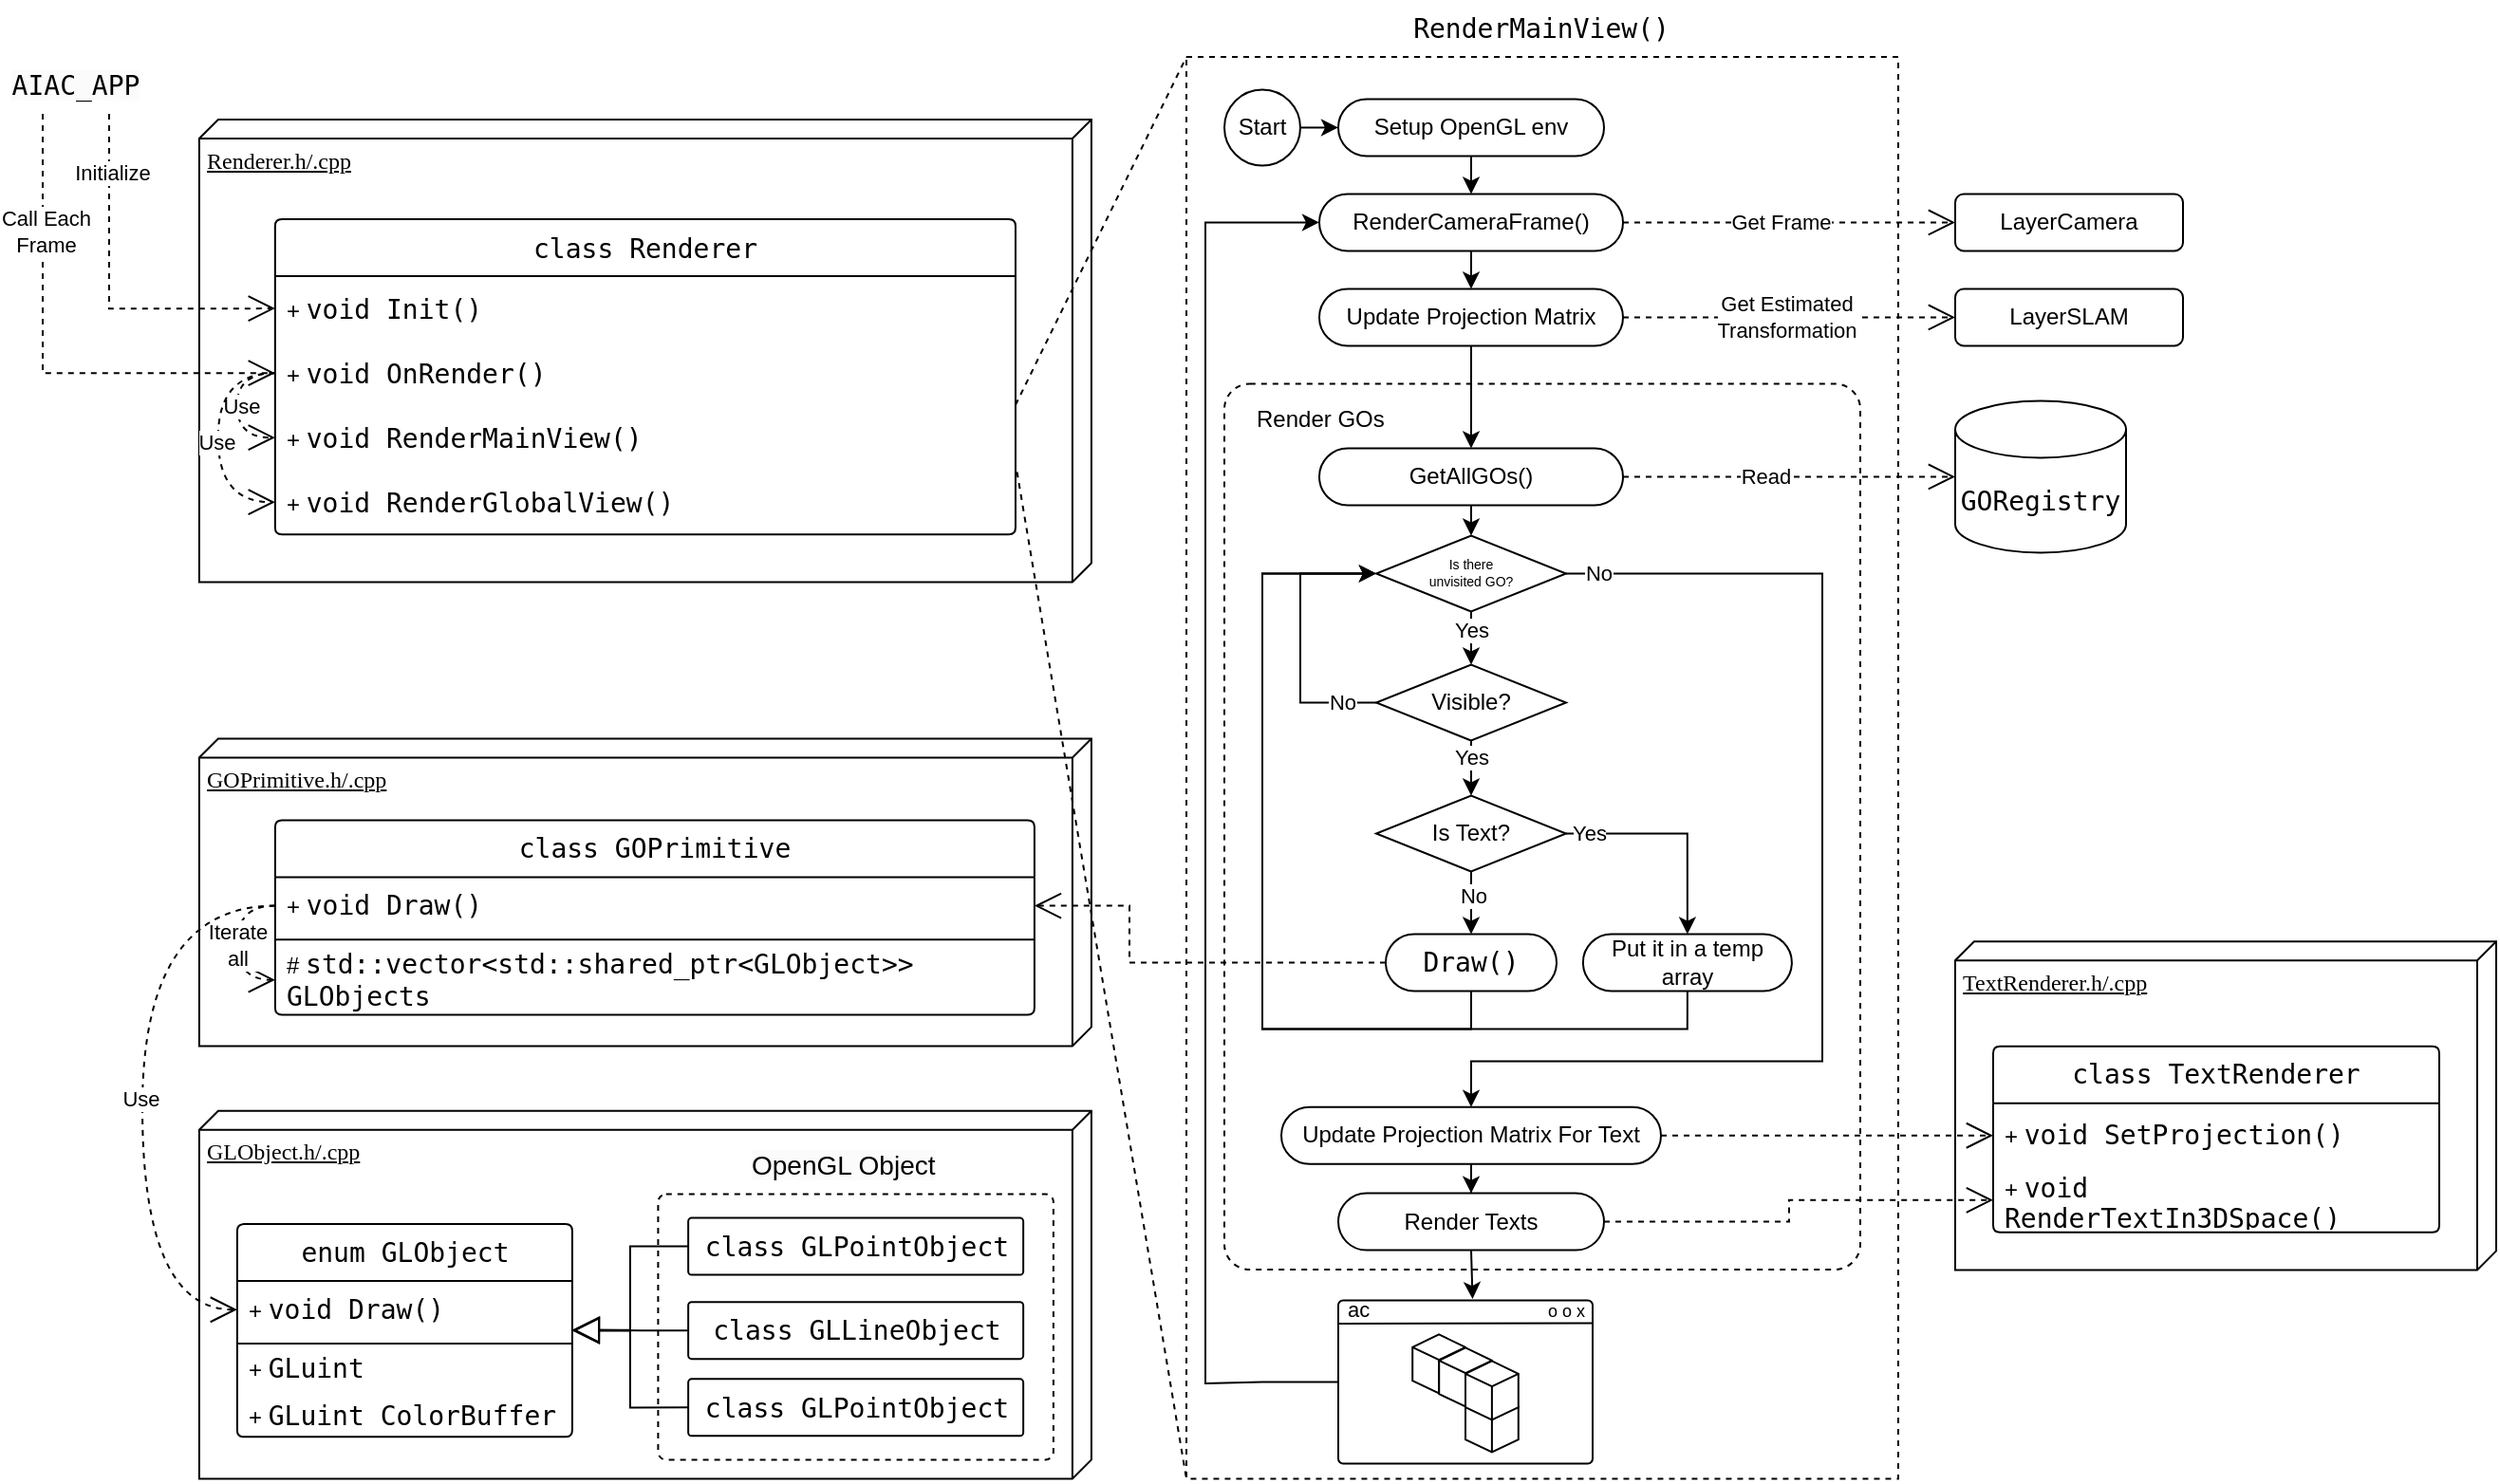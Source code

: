 <mxfile>
    <diagram name="第 1 页" id="snpj3ztaKo2k1ySWsPX_">
        <mxGraphModel dx="1997" dy="-358" grid="1" gridSize="10" guides="1" tooltips="1" connect="1" arrows="1" fold="1" page="1" pageScale="1" pageWidth="520" pageHeight="320" math="0" shadow="0">
            <root>
                <mxCell id="0"/>
                <mxCell id="1" parent="0"/>
                <mxCell id="o_5G32n-oqTmlAOBVCSS-108" value="TextRenderer.h/.cpp" style="verticalAlign=top;align=left;spacingTop=8;spacingLeft=2;spacingRight=12;shape=cube;size=10;direction=south;fontStyle=4;html=1;rounded=0;shadow=0;comic=0;labelBackgroundColor=none;strokeWidth=1;fontFamily=Verdana;fontSize=12;fillColor=none;fontColor=default;" parent="1" vertex="1">
                    <mxGeometry x="525" y="1797.11" width="285" height="173.12" as="geometry"/>
                </mxCell>
                <mxCell id="o_5G32n-oqTmlAOBVCSS-107" value="Renderer.h/.cpp" style="verticalAlign=top;align=left;spacingTop=8;spacingLeft=2;spacingRight=12;shape=cube;size=10;direction=south;fontStyle=4;html=1;rounded=0;shadow=0;comic=0;labelBackgroundColor=none;strokeWidth=1;fontFamily=Verdana;fontSize=12;fillColor=none;fontColor=default;" parent="1" vertex="1">
                    <mxGeometry x="-400.05" y="1364" width="470" height="243.77" as="geometry"/>
                </mxCell>
                <mxCell id="o_5G32n-oqTmlAOBVCSS-69" value="" style="rounded=0;whiteSpace=wrap;html=1;fillColor=none;dashed=1;" parent="1" vertex="1">
                    <mxGeometry x="120" y="1331" width="375" height="749.23" as="geometry"/>
                </mxCell>
                <mxCell id="o_5G32n-oqTmlAOBVCSS-18" value="" style="rounded=1;whiteSpace=wrap;html=1;arcSize=4;dashed=1;fillColor=none;" parent="1" vertex="1">
                    <mxGeometry x="140" y="1503.23" width="335" height="466.77" as="geometry"/>
                </mxCell>
                <mxCell id="o_5G32n-oqTmlAOBVCSS-4" value="LayerCamera" style="rounded=1;whiteSpace=wrap;html=1;" parent="1" vertex="1">
                    <mxGeometry x="525" y="1403.23" width="120" height="30" as="geometry"/>
                </mxCell>
                <mxCell id="o_5G32n-oqTmlAOBVCSS-5" value="LayerSLAM" style="rounded=1;whiteSpace=wrap;html=1;" parent="1" vertex="1">
                    <mxGeometry x="525" y="1453.23" width="120" height="30" as="geometry"/>
                </mxCell>
                <mxCell id="o_5G32n-oqTmlAOBVCSS-8" style="edgeStyle=orthogonalEdgeStyle;rounded=0;orthogonalLoop=1;jettySize=auto;html=1;exitX=1;exitY=0.5;exitDx=0;exitDy=0;endArrow=open;endFill=0;endSize=12;dashed=1;" parent="1" source="o_5G32n-oqTmlAOBVCSS-7" target="o_5G32n-oqTmlAOBVCSS-4" edge="1">
                    <mxGeometry relative="1" as="geometry"/>
                </mxCell>
                <mxCell id="o_5G32n-oqTmlAOBVCSS-48" value="Get Frame" style="edgeLabel;html=1;align=center;verticalAlign=middle;resizable=0;points=[];" parent="o_5G32n-oqTmlAOBVCSS-8" connectable="0" vertex="1">
                    <mxGeometry x="0.014" y="-1" relative="1" as="geometry">
                        <mxPoint x="-6" y="-1" as="offset"/>
                    </mxGeometry>
                </mxCell>
                <mxCell id="o_5G32n-oqTmlAOBVCSS-16" style="edgeStyle=orthogonalEdgeStyle;rounded=0;orthogonalLoop=1;jettySize=auto;html=1;exitX=0.5;exitY=1;exitDx=0;exitDy=0;entryX=0.5;entryY=0;entryDx=0;entryDy=0;" parent="1" source="o_5G32n-oqTmlAOBVCSS-7" target="o_5G32n-oqTmlAOBVCSS-14" edge="1">
                    <mxGeometry relative="1" as="geometry"/>
                </mxCell>
                <mxCell id="o_5G32n-oqTmlAOBVCSS-7" value="RenderCameraFrame()" style="rounded=1;whiteSpace=wrap;html=1;arcSize=50;" parent="1" vertex="1">
                    <mxGeometry x="190" y="1403.23" width="160" height="30" as="geometry"/>
                </mxCell>
                <mxCell id="o_5G32n-oqTmlAOBVCSS-13" style="edgeStyle=orthogonalEdgeStyle;rounded=0;orthogonalLoop=1;jettySize=auto;html=1;exitX=0.5;exitY=1;exitDx=0;exitDy=0;entryX=0.5;entryY=0;entryDx=0;entryDy=0;" parent="1" source="o_5G32n-oqTmlAOBVCSS-9" target="o_5G32n-oqTmlAOBVCSS-7" edge="1">
                    <mxGeometry relative="1" as="geometry"/>
                </mxCell>
                <mxCell id="o_5G32n-oqTmlAOBVCSS-9" value="Setup OpenGL env" style="rounded=1;whiteSpace=wrap;html=1;arcSize=50;" parent="1" vertex="1">
                    <mxGeometry x="200" y="1353.23" width="140" height="30" as="geometry"/>
                </mxCell>
                <mxCell id="o_5G32n-oqTmlAOBVCSS-15" style="edgeStyle=orthogonalEdgeStyle;rounded=0;orthogonalLoop=1;jettySize=auto;html=1;exitX=1;exitY=0.5;exitDx=0;exitDy=0;entryX=0;entryY=0.5;entryDx=0;entryDy=0;endArrow=open;endFill=0;endSize=12;dashed=1;" parent="1" source="o_5G32n-oqTmlAOBVCSS-14" target="o_5G32n-oqTmlAOBVCSS-5" edge="1">
                    <mxGeometry relative="1" as="geometry"/>
                </mxCell>
                <mxCell id="o_5G32n-oqTmlAOBVCSS-49" value="Get Estimated&lt;div&gt;Transformation&lt;/div&gt;" style="edgeLabel;html=1;align=center;verticalAlign=middle;resizable=0;points=[];" parent="o_5G32n-oqTmlAOBVCSS-15" connectable="0" vertex="1">
                    <mxGeometry x="0.129" y="-3" relative="1" as="geometry">
                        <mxPoint x="-13" y="-3" as="offset"/>
                    </mxGeometry>
                </mxCell>
                <mxCell id="o_5G32n-oqTmlAOBVCSS-29" style="edgeStyle=orthogonalEdgeStyle;rounded=0;orthogonalLoop=1;jettySize=auto;html=1;exitX=0.5;exitY=1;exitDx=0;exitDy=0;" parent="1" source="o_5G32n-oqTmlAOBVCSS-14" target="o_5G32n-oqTmlAOBVCSS-19" edge="1">
                    <mxGeometry relative="1" as="geometry"/>
                </mxCell>
                <mxCell id="o_5G32n-oqTmlAOBVCSS-14" value="Update Projection Matrix" style="rounded=1;whiteSpace=wrap;html=1;arcSize=50;" parent="1" vertex="1">
                    <mxGeometry x="190" y="1453.23" width="160" height="30" as="geometry"/>
                </mxCell>
                <mxCell id="o_5G32n-oqTmlAOBVCSS-94" style="edgeStyle=orthogonalEdgeStyle;rounded=0;orthogonalLoop=1;jettySize=auto;html=1;exitX=0.5;exitY=1;exitDx=0;exitDy=0;entryX=0.5;entryY=0;entryDx=0;entryDy=0;" parent="1" source="o_5G32n-oqTmlAOBVCSS-19" target="o_5G32n-oqTmlAOBVCSS-85" edge="1">
                    <mxGeometry relative="1" as="geometry"/>
                </mxCell>
                <mxCell id="o_5G32n-oqTmlAOBVCSS-19" value="GetAllGOs()" style="rounded=1;whiteSpace=wrap;html=1;arcSize=50;" parent="1" vertex="1">
                    <mxGeometry x="190" y="1537.23" width="160" height="30" as="geometry"/>
                </mxCell>
                <mxCell id="o_5G32n-oqTmlAOBVCSS-20" value="&lt;span style=&quot;font-family: &amp;quot;Droid Sans Mono&amp;quot;, monospace, monospace, &amp;quot;UbuntuMono Nerd Font&amp;quot;, Consolas, &amp;quot;Courier New&amp;quot;, monospace; font-size: 14px;&quot;&gt;GORegistry&lt;/span&gt;" style="shape=cylinder3;whiteSpace=wrap;html=1;boundedLbl=1;backgroundOutline=1;size=15;" parent="1" vertex="1">
                    <mxGeometry x="525" y="1512.23" width="90" height="80" as="geometry"/>
                </mxCell>
                <mxCell id="o_5G32n-oqTmlAOBVCSS-21" style="edgeStyle=orthogonalEdgeStyle;rounded=0;orthogonalLoop=1;jettySize=auto;html=1;exitX=1;exitY=0.5;exitDx=0;exitDy=0;entryX=0;entryY=0.5;entryDx=0;entryDy=0;entryPerimeter=0;dashed=1;endArrow=open;endFill=0;endSize=12;" parent="1" source="o_5G32n-oqTmlAOBVCSS-19" target="o_5G32n-oqTmlAOBVCSS-20" edge="1">
                    <mxGeometry relative="1" as="geometry">
                        <mxPoint x="99.996" y="1552.23" as="targetPoint"/>
                    </mxGeometry>
                </mxCell>
                <mxCell id="o_5G32n-oqTmlAOBVCSS-47" value="Read" style="edgeLabel;html=1;align=center;verticalAlign=middle;resizable=0;points=[];" parent="o_5G32n-oqTmlAOBVCSS-21" connectable="0" vertex="1">
                    <mxGeometry x="0.298" y="-2" relative="1" as="geometry">
                        <mxPoint x="-39" y="-2" as="offset"/>
                    </mxGeometry>
                </mxCell>
                <mxCell id="o_5G32n-oqTmlAOBVCSS-22" value="Render GOs" style="text;html=1;align=left;verticalAlign=middle;whiteSpace=wrap;rounded=0;" parent="1" vertex="1">
                    <mxGeometry x="155" y="1507.23" width="173.94" height="30" as="geometry"/>
                </mxCell>
                <mxCell id="o_5G32n-oqTmlAOBVCSS-26" style="edgeStyle=orthogonalEdgeStyle;rounded=0;orthogonalLoop=1;jettySize=auto;html=1;exitX=0;exitY=0.5;exitDx=0;exitDy=0;entryX=0;entryY=0.5;entryDx=0;entryDy=0;" parent="1" source="o_5G32n-oqTmlAOBVCSS-23" target="o_5G32n-oqTmlAOBVCSS-85" edge="1">
                    <mxGeometry relative="1" as="geometry">
                        <mxPoint x="350" y="1598.23" as="targetPoint"/>
                        <Array as="points">
                            <mxPoint x="180" y="1671.23"/>
                            <mxPoint x="180" y="1603.23"/>
                        </Array>
                    </mxGeometry>
                </mxCell>
                <mxCell id="o_5G32n-oqTmlAOBVCSS-27" value="No" style="edgeLabel;html=1;align=center;verticalAlign=middle;resizable=0;points=[];" parent="o_5G32n-oqTmlAOBVCSS-26" connectable="0" vertex="1">
                    <mxGeometry x="-0.716" y="2" relative="1" as="geometry">
                        <mxPoint x="3" y="-2" as="offset"/>
                    </mxGeometry>
                </mxCell>
                <mxCell id="o_5G32n-oqTmlAOBVCSS-31" style="edgeStyle=orthogonalEdgeStyle;rounded=0;orthogonalLoop=1;jettySize=auto;html=1;exitX=0.5;exitY=1;exitDx=0;exitDy=0;entryX=0.5;entryY=0;entryDx=0;entryDy=0;" parent="1" source="o_5G32n-oqTmlAOBVCSS-23" target="o_5G32n-oqTmlAOBVCSS-30" edge="1">
                    <mxGeometry relative="1" as="geometry"/>
                </mxCell>
                <mxCell id="o_5G32n-oqTmlAOBVCSS-32" value="Yes" style="edgeLabel;html=1;align=center;verticalAlign=middle;resizable=0;points=[];" parent="o_5G32n-oqTmlAOBVCSS-31" connectable="0" vertex="1">
                    <mxGeometry x="-0.383" relative="1" as="geometry">
                        <mxPoint as="offset"/>
                    </mxGeometry>
                </mxCell>
                <mxCell id="o_5G32n-oqTmlAOBVCSS-23" value="Visible?" style="rhombus;whiteSpace=wrap;html=1;flipV=1;flipH=1;" parent="1" vertex="1">
                    <mxGeometry x="220" y="1651.23" width="100" height="40" as="geometry"/>
                </mxCell>
                <mxCell id="o_5G32n-oqTmlAOBVCSS-25" style="edgeStyle=orthogonalEdgeStyle;rounded=0;orthogonalLoop=1;jettySize=auto;html=1;exitX=0.5;exitY=1;exitDx=0;exitDy=0;" parent="1" source="o_5G32n-oqTmlAOBVCSS-85" target="o_5G32n-oqTmlAOBVCSS-23" edge="1">
                    <mxGeometry relative="1" as="geometry"/>
                </mxCell>
                <mxCell id="o_5G32n-oqTmlAOBVCSS-91" value="Yes" style="edgeLabel;html=1;align=center;verticalAlign=middle;resizable=0;points=[];" parent="o_5G32n-oqTmlAOBVCSS-25" connectable="0" vertex="1">
                    <mxGeometry x="0.383" y="-1" relative="1" as="geometry">
                        <mxPoint x="1" y="-2" as="offset"/>
                    </mxGeometry>
                </mxCell>
                <mxCell id="o_5G32n-oqTmlAOBVCSS-40" style="edgeStyle=orthogonalEdgeStyle;rounded=0;orthogonalLoop=1;jettySize=auto;html=1;exitX=0.5;exitY=1;exitDx=0;exitDy=0;entryX=0.5;entryY=0;entryDx=0;entryDy=0;" parent="1" source="o_5G32n-oqTmlAOBVCSS-30" target="o_5G32n-oqTmlAOBVCSS-39" edge="1">
                    <mxGeometry relative="1" as="geometry"/>
                </mxCell>
                <mxCell id="o_5G32n-oqTmlAOBVCSS-46" value="No" style="edgeLabel;html=1;align=center;verticalAlign=middle;resizable=0;points=[];" parent="o_5G32n-oqTmlAOBVCSS-40" connectable="0" vertex="1">
                    <mxGeometry x="-0.256" y="1" relative="1" as="geometry">
                        <mxPoint as="offset"/>
                    </mxGeometry>
                </mxCell>
                <mxCell id="o_5G32n-oqTmlAOBVCSS-43" style="edgeStyle=orthogonalEdgeStyle;rounded=0;orthogonalLoop=1;jettySize=auto;html=1;exitX=1;exitY=0.5;exitDx=0;exitDy=0;entryX=0.5;entryY=0;entryDx=0;entryDy=0;" parent="1" source="o_5G32n-oqTmlAOBVCSS-30" target="o_5G32n-oqTmlAOBVCSS-38" edge="1">
                    <mxGeometry relative="1" as="geometry"/>
                </mxCell>
                <mxCell id="o_5G32n-oqTmlAOBVCSS-45" value="Yes" style="edgeLabel;html=1;align=center;verticalAlign=middle;resizable=0;points=[];" parent="o_5G32n-oqTmlAOBVCSS-43" connectable="0" vertex="1">
                    <mxGeometry x="-0.367" y="2" relative="1" as="geometry">
                        <mxPoint x="-25" y="2" as="offset"/>
                    </mxGeometry>
                </mxCell>
                <mxCell id="o_5G32n-oqTmlAOBVCSS-30" value="Is Text?" style="rhombus;whiteSpace=wrap;html=1;flipV=1;flipH=1;" parent="1" vertex="1">
                    <mxGeometry x="220" y="1720.23" width="100" height="40" as="geometry"/>
                </mxCell>
                <mxCell id="o_5G32n-oqTmlAOBVCSS-42" style="edgeStyle=orthogonalEdgeStyle;rounded=0;orthogonalLoop=1;jettySize=auto;html=1;exitX=0.5;exitY=1;exitDx=0;exitDy=0;entryX=0;entryY=0.5;entryDx=0;entryDy=0;" parent="1" source="o_5G32n-oqTmlAOBVCSS-38" target="o_5G32n-oqTmlAOBVCSS-85" edge="1">
                    <mxGeometry relative="1" as="geometry">
                        <mxPoint x="350" y="1590.73" as="targetPoint"/>
                        <Array as="points">
                            <mxPoint x="384" y="1843.23"/>
                            <mxPoint x="160" y="1843.23"/>
                            <mxPoint x="160" y="1603.23"/>
                        </Array>
                    </mxGeometry>
                </mxCell>
                <mxCell id="o_5G32n-oqTmlAOBVCSS-38" value="Put it in a temp array" style="rounded=1;whiteSpace=wrap;html=1;arcSize=50;" parent="1" vertex="1">
                    <mxGeometry x="328.94" y="1793.23" width="110" height="30" as="geometry"/>
                </mxCell>
                <mxCell id="o_5G32n-oqTmlAOBVCSS-41" style="edgeStyle=orthogonalEdgeStyle;rounded=0;orthogonalLoop=1;jettySize=auto;html=1;exitX=0.5;exitY=1;exitDx=0;exitDy=0;entryX=0;entryY=0.5;entryDx=0;entryDy=0;" parent="1" source="o_5G32n-oqTmlAOBVCSS-39" target="o_5G32n-oqTmlAOBVCSS-85" edge="1">
                    <mxGeometry relative="1" as="geometry">
                        <mxPoint x="350" y="1590.73" as="targetPoint"/>
                        <Array as="points">
                            <mxPoint x="270" y="1843.23"/>
                            <mxPoint x="160" y="1843.23"/>
                            <mxPoint x="160" y="1603.23"/>
                        </Array>
                    </mxGeometry>
                </mxCell>
                <mxCell id="bLNUvRQRzBAcGo8U7qjH-90" style="edgeStyle=orthogonalEdgeStyle;rounded=0;orthogonalLoop=1;jettySize=auto;html=1;exitX=0;exitY=0.5;exitDx=0;exitDy=0;entryX=1;entryY=0.5;entryDx=0;entryDy=0;dashed=1;endArrow=open;endFill=0;endSize=12;" parent="1" source="o_5G32n-oqTmlAOBVCSS-39" target="bLNUvRQRzBAcGo8U7qjH-51" edge="1">
                    <mxGeometry relative="1" as="geometry">
                        <Array as="points">
                            <mxPoint x="90" y="1808"/>
                            <mxPoint x="90" y="1778"/>
                        </Array>
                    </mxGeometry>
                </mxCell>
                <mxCell id="o_5G32n-oqTmlAOBVCSS-39" value="&lt;span style=&quot;font-family: &amp;quot;Droid Sans Mono&amp;quot;, monospace, monospace, &amp;quot;UbuntuMono Nerd Font&amp;quot;, Consolas, &amp;quot;Courier New&amp;quot;, monospace; font-size: 14px;&quot;&gt;Draw()&lt;/span&gt;" style="rounded=1;whiteSpace=wrap;html=1;arcSize=50;flipV=1;flipH=1;" parent="1" vertex="1">
                    <mxGeometry x="225" y="1793.23" width="90" height="30" as="geometry"/>
                </mxCell>
                <mxCell id="o_5G32n-oqTmlAOBVCSS-50" value="&lt;span style=&quot;font-family: &amp;quot;Droid Sans Mono&amp;quot;, &amp;quot;monospace&amp;quot;, monospace, &amp;quot;UbuntuMono Nerd Font&amp;quot;, Consolas, &amp;quot;Courier New&amp;quot;, monospace; font-size: 14px;&quot;&gt;class&amp;nbsp;&lt;/span&gt;&lt;font face=&quot;Droid Sans Mono, monospace, monospace, UbuntuMono Nerd Font, Consolas, Courier New, monospace&quot;&gt;&lt;span style=&quot;font-size: 14px;&quot;&gt;Renderer&lt;/span&gt;&lt;/font&gt;" style="swimlane;fontStyle=0;childLayout=stackLayout;horizontal=1;startSize=30;horizontalStack=0;resizeParent=1;resizeParentMax=0;resizeLast=0;collapsible=1;marginBottom=0;whiteSpace=wrap;html=1;fontColor=default;rounded=1;arcSize=4;swimlaneLine=1;" parent="1" vertex="1">
                    <mxGeometry x="-360.08" y="1416.55" width="390.06" height="166.082" as="geometry">
                        <mxRectangle x="878" y="661" width="54" height="30" as="alternateBounds"/>
                    </mxGeometry>
                </mxCell>
                <mxCell id="o_5G32n-oqTmlAOBVCSS-51" value="&lt;div style=&quot;&quot;&gt;&lt;span style=&quot;background-color: initial;&quot;&gt;+&amp;nbsp;&lt;/span&gt;&lt;span style=&quot;background-color: initial;&quot;&gt;&lt;font face=&quot;Droid Sans Mono, monospace, monospace, UbuntuMono Nerd Font, Consolas, Courier New, monospace&quot;&gt;&lt;span style=&quot;font-size: 14px;&quot;&gt;void Init()&lt;/span&gt;&lt;/font&gt;&lt;/span&gt;&lt;/div&gt;" style="text;strokeColor=none;fillColor=none;align=left;verticalAlign=middle;spacingLeft=4;spacingRight=4;overflow=hidden;points=[[0,0.5],[1,0.5]];portConstraint=eastwest;rotatable=0;whiteSpace=wrap;html=1;fontColor=default;" parent="o_5G32n-oqTmlAOBVCSS-50" vertex="1">
                    <mxGeometry y="30" width="390.06" height="34.021" as="geometry"/>
                </mxCell>
                <mxCell id="bLNUvRQRzBAcGo8U7qjH-2" style="edgeStyle=orthogonalEdgeStyle;rounded=0;orthogonalLoop=1;jettySize=auto;html=1;exitX=0;exitY=0.5;exitDx=0;exitDy=0;entryX=0;entryY=0.5;entryDx=0;entryDy=0;curved=1;dashed=1;endArrow=open;endFill=0;endSize=12;" parent="o_5G32n-oqTmlAOBVCSS-50" source="bLNUvRQRzBAcGo8U7qjH-1" target="o_5G32n-oqTmlAOBVCSS-52" edge="1">
                    <mxGeometry relative="1" as="geometry">
                        <Array as="points">
                            <mxPoint x="-20" y="81"/>
                            <mxPoint x="-20" y="115"/>
                        </Array>
                    </mxGeometry>
                </mxCell>
                <mxCell id="bLNUvRQRzBAcGo8U7qjH-6" value="Use" style="edgeLabel;html=1;align=center;verticalAlign=middle;resizable=0;points=[];" parent="bLNUvRQRzBAcGo8U7qjH-2" connectable="0" vertex="1">
                    <mxGeometry x="-0.005" y="2" relative="1" as="geometry">
                        <mxPoint as="offset"/>
                    </mxGeometry>
                </mxCell>
                <mxCell id="bLNUvRQRzBAcGo8U7qjH-4" style="edgeStyle=orthogonalEdgeStyle;rounded=0;orthogonalLoop=1;jettySize=auto;html=1;exitX=0;exitY=0.5;exitDx=0;exitDy=0;entryX=0;entryY=0.5;entryDx=0;entryDy=0;curved=1;dashed=1;endArrow=open;endFill=0;endSize=12;" parent="o_5G32n-oqTmlAOBVCSS-50" source="bLNUvRQRzBAcGo8U7qjH-1" target="9At_oX4Ld0F6sZnhP62n-2" edge="1">
                    <mxGeometry relative="1" as="geometry">
                        <Array as="points">
                            <mxPoint x="-30" y="81"/>
                            <mxPoint x="-30" y="149"/>
                        </Array>
                    </mxGeometry>
                </mxCell>
                <mxCell id="bLNUvRQRzBAcGo8U7qjH-5" value="Use" style="edgeLabel;html=1;align=center;verticalAlign=middle;resizable=0;points=[];" parent="bLNUvRQRzBAcGo8U7qjH-4" connectable="0" vertex="1">
                    <mxGeometry x="0.028" y="-1" relative="1" as="geometry">
                        <mxPoint as="offset"/>
                    </mxGeometry>
                </mxCell>
                <mxCell id="bLNUvRQRzBAcGo8U7qjH-1" value="&lt;span style=&quot;text-align: center; background-color: initial;&quot;&gt;+&amp;nbsp;&lt;/span&gt;&lt;span style=&quot;text-align: center; background-color: initial;&quot;&gt;&lt;font face=&quot;Droid Sans Mono, monospace, monospace, UbuntuMono Nerd Font, Consolas, Courier New, monospace&quot;&gt;&lt;span style=&quot;font-size: 14px;&quot;&gt;void OnRender()&lt;/span&gt;&lt;/font&gt;&lt;/span&gt;" style="text;strokeColor=none;fillColor=none;align=left;verticalAlign=middle;spacingLeft=4;spacingRight=4;overflow=hidden;points=[[0,0.5],[1,0.5]];portConstraint=eastwest;rotatable=0;whiteSpace=wrap;html=1;fontColor=default;" parent="o_5G32n-oqTmlAOBVCSS-50" vertex="1">
                    <mxGeometry y="64.021" width="390.06" height="34.021" as="geometry"/>
                </mxCell>
                <mxCell id="o_5G32n-oqTmlAOBVCSS-52" value="&lt;span style=&quot;text-align: center; background-color: initial;&quot;&gt;+&amp;nbsp;&lt;/span&gt;&lt;span style=&quot;text-align: center; background-color: initial;&quot;&gt;&lt;font face=&quot;Droid Sans Mono, monospace, monospace, UbuntuMono Nerd Font, Consolas, Courier New, monospace&quot;&gt;&lt;span style=&quot;font-size: 14px;&quot;&gt;void RenderMainView()&lt;/span&gt;&lt;/font&gt;&lt;/span&gt;" style="text;strokeColor=none;fillColor=none;align=left;verticalAlign=middle;spacingLeft=4;spacingRight=4;overflow=hidden;points=[[0,0.5],[1,0.5]];portConstraint=eastwest;rotatable=0;whiteSpace=wrap;html=1;fontColor=default;" parent="o_5G32n-oqTmlAOBVCSS-50" vertex="1">
                    <mxGeometry y="98.041" width="390.06" height="34.021" as="geometry"/>
                </mxCell>
                <mxCell id="9At_oX4Ld0F6sZnhP62n-2" value="&lt;span style=&quot;text-align: center; background-color: initial;&quot;&gt;+&amp;nbsp;&lt;/span&gt;&lt;span style=&quot;text-align: center; background-color: initial;&quot;&gt;&lt;font face=&quot;Droid Sans Mono, monospace, monospace, UbuntuMono Nerd Font, Consolas, Courier New, monospace&quot;&gt;&lt;span style=&quot;font-size: 14px;&quot;&gt;void RenderGlobalView()&lt;/span&gt;&lt;/font&gt;&lt;/span&gt;" style="text;strokeColor=none;fillColor=none;align=left;verticalAlign=middle;spacingLeft=4;spacingRight=4;overflow=hidden;points=[[0,0.5],[1,0.5]];portConstraint=eastwest;rotatable=0;whiteSpace=wrap;html=1;fontColor=default;" parent="o_5G32n-oqTmlAOBVCSS-50" vertex="1">
                    <mxGeometry y="132.062" width="390.06" height="34.021" as="geometry"/>
                </mxCell>
                <mxCell id="o_5G32n-oqTmlAOBVCSS-57" value="&lt;span style=&quot;font-family: &amp;quot;Droid Sans Mono&amp;quot;, &amp;quot;monospace&amp;quot;, monospace, &amp;quot;UbuntuMono Nerd Font&amp;quot;, Consolas, &amp;quot;Courier New&amp;quot;, monospace; font-size: 14px;&quot;&gt;class Text&lt;/span&gt;&lt;font face=&quot;Droid Sans Mono, monospace, monospace, UbuntuMono Nerd Font, Consolas, Courier New, monospace&quot;&gt;&lt;span style=&quot;font-size: 14px;&quot;&gt;Renderer&lt;/span&gt;&lt;/font&gt;" style="swimlane;fontStyle=0;childLayout=stackLayout;horizontal=1;startSize=30;horizontalStack=0;resizeParent=1;resizeParentMax=0;resizeLast=0;collapsible=1;marginBottom=0;whiteSpace=wrap;html=1;fontColor=default;rounded=1;arcSize=4;swimlaneLine=1;" parent="1" vertex="1">
                    <mxGeometry x="545" y="1852.37" width="235" height="98.041" as="geometry">
                        <mxRectangle x="878" y="661" width="54" height="30" as="alternateBounds"/>
                    </mxGeometry>
                </mxCell>
                <mxCell id="bLNUvRQRzBAcGo8U7qjH-94" value="&lt;span style=&quot;text-align: center; background-color: initial;&quot;&gt;+&amp;nbsp;&lt;/span&gt;&lt;span style=&quot;text-align: center; background-color: initial;&quot;&gt;&lt;font face=&quot;Droid Sans Mono, monospace, monospace, UbuntuMono Nerd Font, Consolas, Courier New, monospace&quot;&gt;&lt;span style=&quot;font-size: 14px;&quot;&gt;void&amp;nbsp;&lt;/span&gt;&lt;/font&gt;&lt;/span&gt;&lt;font face=&quot;Droid Sans Mono, monospace, monospace, UbuntuMono Nerd Font, Consolas, Courier New, monospace&quot;&gt;&lt;span style=&quot;font-size: 14px;&quot;&gt;SetProjection()&lt;/span&gt;&lt;/font&gt;" style="text;strokeColor=none;fillColor=none;align=left;verticalAlign=middle;spacingLeft=4;spacingRight=4;overflow=hidden;points=[[0,0.5],[1,0.5]];portConstraint=eastwest;rotatable=0;whiteSpace=wrap;html=1;fontColor=default;" parent="o_5G32n-oqTmlAOBVCSS-57" vertex="1">
                    <mxGeometry y="30" width="235" height="34.021" as="geometry"/>
                </mxCell>
                <mxCell id="o_5G32n-oqTmlAOBVCSS-59" value="&lt;span style=&quot;text-align: center; background-color: initial;&quot;&gt;+&amp;nbsp;&lt;/span&gt;&lt;span style=&quot;text-align: center; background-color: initial;&quot;&gt;&lt;font face=&quot;Droid Sans Mono, monospace, monospace, UbuntuMono Nerd Font, Consolas, Courier New, monospace&quot;&gt;&lt;span style=&quot;font-size: 14px;&quot;&gt;void &lt;/span&gt;&lt;/font&gt;&lt;/span&gt;&lt;font face=&quot;Droid Sans Mono, monospace, monospace, UbuntuMono Nerd Font, Consolas, Courier New, monospace&quot;&gt;&lt;span style=&quot;font-size: 14px;&quot;&gt;RenderTextIn3DSpace()&lt;/span&gt;&lt;/font&gt;" style="text;strokeColor=none;fillColor=none;align=left;verticalAlign=middle;spacingLeft=4;spacingRight=4;overflow=hidden;points=[[0,0.5],[1,0.5]];portConstraint=eastwest;rotatable=0;whiteSpace=wrap;html=1;fontColor=default;" parent="o_5G32n-oqTmlAOBVCSS-57" vertex="1">
                    <mxGeometry y="64.021" width="235" height="34.021" as="geometry"/>
                </mxCell>
                <mxCell id="o_5G32n-oqTmlAOBVCSS-74" value="&lt;span style=&quot;font-family: &amp;quot;Droid Sans Mono&amp;quot;, monospace, monospace, &amp;quot;UbuntuMono Nerd Font&amp;quot;, Consolas, &amp;quot;Courier New&amp;quot;, monospace; font-size: 14px;&quot;&gt;RenderMainView()&lt;/span&gt;" style="text;html=1;align=center;verticalAlign=middle;whiteSpace=wrap;rounded=0;" parent="1" vertex="1">
                    <mxGeometry x="234.47" y="1301" width="146.06" height="30" as="geometry"/>
                </mxCell>
                <mxCell id="o_5G32n-oqTmlAOBVCSS-76" value="" style="endArrow=none;dashed=1;html=1;rounded=0;entryX=0;entryY=0;entryDx=0;entryDy=0;exitX=1;exitY=-0.006;exitDx=0;exitDy=0;exitPerimeter=0;" parent="1" source="o_5G32n-oqTmlAOBVCSS-52" target="o_5G32n-oqTmlAOBVCSS-69" edge="1">
                    <mxGeometry width="50" height="50" relative="1" as="geometry">
                        <mxPoint x="170" y="1374" as="sourcePoint"/>
                        <mxPoint x="120" y="1094" as="targetPoint"/>
                    </mxGeometry>
                </mxCell>
                <mxCell id="o_5G32n-oqTmlAOBVCSS-78" value="" style="endArrow=none;dashed=1;html=1;rounded=0;entryX=0;entryY=1;entryDx=0;entryDy=0;exitX=1.002;exitY=1.031;exitDx=0;exitDy=0;exitPerimeter=0;" parent="1" source="o_5G32n-oqTmlAOBVCSS-52" target="o_5G32n-oqTmlAOBVCSS-69" edge="1">
                    <mxGeometry width="50" height="50" relative="1" as="geometry">
                        <mxPoint x="50" y="1228" as="sourcePoint"/>
                        <mxPoint x="130" y="1104" as="targetPoint"/>
                    </mxGeometry>
                </mxCell>
                <mxCell id="o_5G32n-oqTmlAOBVCSS-82" style="edgeStyle=orthogonalEdgeStyle;rounded=0;orthogonalLoop=1;jettySize=auto;html=1;exitX=0.75;exitY=1;exitDx=0;exitDy=0;entryX=0;entryY=0.5;entryDx=0;entryDy=0;dashed=1;endArrow=open;endFill=0;endSize=12;" parent="1" source="o_5G32n-oqTmlAOBVCSS-80" target="o_5G32n-oqTmlAOBVCSS-51" edge="1">
                    <mxGeometry relative="1" as="geometry"/>
                </mxCell>
                <mxCell id="o_5G32n-oqTmlAOBVCSS-100" value="Initialize" style="edgeLabel;html=1;align=center;verticalAlign=middle;resizable=0;points=[];" parent="o_5G32n-oqTmlAOBVCSS-82" connectable="0" vertex="1">
                    <mxGeometry x="-0.601" y="1" relative="1" as="geometry">
                        <mxPoint y="-7" as="offset"/>
                    </mxGeometry>
                </mxCell>
                <mxCell id="o_5G32n-oqTmlAOBVCSS-84" style="edgeStyle=orthogonalEdgeStyle;rounded=0;orthogonalLoop=1;jettySize=auto;html=1;exitX=0.25;exitY=1;exitDx=0;exitDy=0;entryX=0;entryY=0.5;entryDx=0;entryDy=0;dashed=1;endArrow=open;endFill=0;endSize=12;" parent="1" source="o_5G32n-oqTmlAOBVCSS-80" target="bLNUvRQRzBAcGo8U7qjH-1" edge="1">
                    <mxGeometry relative="1" as="geometry"/>
                </mxCell>
                <mxCell id="o_5G32n-oqTmlAOBVCSS-101" value="Call Each&lt;div&gt;Frame&lt;/div&gt;" style="edgeLabel;html=1;align=center;verticalAlign=middle;resizable=0;points=[];" parent="o_5G32n-oqTmlAOBVCSS-84" connectable="0" vertex="1">
                    <mxGeometry x="-0.611" y="1" relative="1" as="geometry">
                        <mxPoint y="11" as="offset"/>
                    </mxGeometry>
                </mxCell>
                <mxCell id="o_5G32n-oqTmlAOBVCSS-80" value="&lt;span style=&quot;color: rgb(0, 0, 0); font-family: &amp;quot;Droid Sans Mono&amp;quot;, monospace, monospace, &amp;quot;UbuntuMono Nerd Font&amp;quot;, Consolas, &amp;quot;Courier New&amp;quot;, monospace; font-size: 14px; font-style: normal; font-variant-ligatures: normal; font-variant-caps: normal; font-weight: 400; letter-spacing: normal; orphans: 2; text-indent: 0px; text-transform: none; widows: 2; word-spacing: 0px; -webkit-text-stroke-width: 0px; white-space: normal; background-color: rgb(251, 251, 251); text-decoration-thickness: initial; text-decoration-style: initial; text-decoration-color: initial; float: none; display: inline !important;&quot;&gt;AIAC_APP&lt;/span&gt;" style="text;whiteSpace=wrap;html=1;align=center;" parent="1" vertex="1">
                    <mxGeometry x="-500" y="1331" width="70" height="30" as="geometry"/>
                </mxCell>
                <mxCell id="o_5G32n-oqTmlAOBVCSS-110" style="edgeStyle=orthogonalEdgeStyle;rounded=0;orthogonalLoop=1;jettySize=auto;html=1;exitX=1;exitY=0.5;exitDx=0;exitDy=0;entryX=0.5;entryY=0;entryDx=0;entryDy=0;" parent="1" source="o_5G32n-oqTmlAOBVCSS-85" target="o_5G32n-oqTmlAOBVCSS-109" edge="1">
                    <mxGeometry relative="1" as="geometry">
                        <Array as="points">
                            <mxPoint x="455" y="1603.23"/>
                            <mxPoint x="455" y="1860.23"/>
                            <mxPoint x="270" y="1860.23"/>
                        </Array>
                        <mxPoint x="270" y="1876.23" as="targetPoint"/>
                    </mxGeometry>
                </mxCell>
                <mxCell id="o_5G32n-oqTmlAOBVCSS-115" value="No" style="edgeLabel;html=1;align=center;verticalAlign=middle;resizable=0;points=[];" parent="o_5G32n-oqTmlAOBVCSS-110" connectable="0" vertex="1">
                    <mxGeometry x="-0.838" y="-2" relative="1" as="geometry">
                        <mxPoint x="-32" y="-2" as="offset"/>
                    </mxGeometry>
                </mxCell>
                <mxCell id="o_5G32n-oqTmlAOBVCSS-85" value="Is there&lt;div&gt;unvisited GO?&lt;/div&gt;" style="rhombus;whiteSpace=wrap;html=1;flipV=1;flipH=1;fontSize=7;" parent="1" vertex="1">
                    <mxGeometry x="220" y="1583.23" width="100" height="40" as="geometry"/>
                </mxCell>
                <mxCell id="o_5G32n-oqTmlAOBVCSS-113" style="edgeStyle=orthogonalEdgeStyle;rounded=0;orthogonalLoop=1;jettySize=auto;html=1;exitX=0.5;exitY=1;exitDx=0;exitDy=0;" parent="1" source="o_5G32n-oqTmlAOBVCSS-109" target="o_5G32n-oqTmlAOBVCSS-111" edge="1">
                    <mxGeometry relative="1" as="geometry"/>
                </mxCell>
                <mxCell id="bLNUvRQRzBAcGo8U7qjH-95" style="edgeStyle=orthogonalEdgeStyle;rounded=0;orthogonalLoop=1;jettySize=auto;html=1;exitX=1;exitY=0.5;exitDx=0;exitDy=0;dashed=1;endArrow=open;endFill=0;endSize=12;" parent="1" source="o_5G32n-oqTmlAOBVCSS-109" target="bLNUvRQRzBAcGo8U7qjH-94" edge="1">
                    <mxGeometry relative="1" as="geometry"/>
                </mxCell>
                <mxCell id="o_5G32n-oqTmlAOBVCSS-109" value="Update Projection Matrix For Text" style="rounded=1;whiteSpace=wrap;html=1;arcSize=50;" parent="1" vertex="1">
                    <mxGeometry x="170" y="1884.38" width="200" height="30" as="geometry"/>
                </mxCell>
                <mxCell id="o_5G32n-oqTmlAOBVCSS-114" style="edgeStyle=orthogonalEdgeStyle;rounded=0;orthogonalLoop=1;jettySize=auto;html=1;exitX=0.5;exitY=1;exitDx=0;exitDy=0;entryX=0.528;entryY=-0.008;entryDx=0;entryDy=0;entryPerimeter=0;" parent="1" source="o_5G32n-oqTmlAOBVCSS-111" target="3" edge="1">
                    <mxGeometry relative="1" as="geometry">
                        <mxPoint x="270" y="2002.81" as="targetPoint"/>
                    </mxGeometry>
                </mxCell>
                <mxCell id="bLNUvRQRzBAcGo8U7qjH-96" style="edgeStyle=orthogonalEdgeStyle;rounded=0;orthogonalLoop=1;jettySize=auto;html=1;exitX=1;exitY=0.5;exitDx=0;exitDy=0;dashed=1;endArrow=open;endFill=0;endSize=12;" parent="1" source="o_5G32n-oqTmlAOBVCSS-111" target="o_5G32n-oqTmlAOBVCSS-59" edge="1">
                    <mxGeometry relative="1" as="geometry"/>
                </mxCell>
                <mxCell id="o_5G32n-oqTmlAOBVCSS-111" value="Render Texts" style="rounded=1;whiteSpace=wrap;html=1;arcSize=50;flipV=1;flipH=1;" parent="1" vertex="1">
                    <mxGeometry x="200" y="1929.81" width="140" height="30" as="geometry"/>
                </mxCell>
                <mxCell id="bLNUvRQRzBAcGo8U7qjH-7" value="GOPrimitive.h/.cpp" style="verticalAlign=top;align=left;spacingTop=8;spacingLeft=2;spacingRight=12;shape=cube;size=10;direction=south;fontStyle=4;html=1;rounded=0;shadow=0;comic=0;labelBackgroundColor=none;strokeWidth=1;fontFamily=Verdana;fontSize=12;fillColor=none;fontColor=default;" parent="1" vertex="1">
                    <mxGeometry x="-400.05" y="1690.23" width="470" height="161.96" as="geometry"/>
                </mxCell>
                <mxCell id="bLNUvRQRzBAcGo8U7qjH-37" value="GLObject.h/.cpp" style="verticalAlign=top;align=left;spacingTop=8;spacingLeft=2;spacingRight=12;shape=cube;size=10;direction=south;fontStyle=4;html=1;rounded=0;shadow=0;comic=0;labelBackgroundColor=none;strokeWidth=1;fontFamily=Verdana;fontSize=12;fillColor=none;fontColor=default;" parent="1" vertex="1">
                    <mxGeometry x="-400.05" y="1886.39" width="470" height="193.84" as="geometry"/>
                </mxCell>
                <mxCell id="bLNUvRQRzBAcGo8U7qjH-38" value="" style="rounded=1;whiteSpace=wrap;html=1;dashed=1;strokeWidth=1;perimeterSpacing=5;arcSize=3;fillColor=none;" parent="1" vertex="1">
                    <mxGeometry x="-158.3" y="1930.23" width="208.25" height="140" as="geometry"/>
                </mxCell>
                <mxCell id="bLNUvRQRzBAcGo8U7qjH-43" style="edgeStyle=orthogonalEdgeStyle;rounded=0;orthogonalLoop=1;jettySize=auto;html=1;exitX=0;exitY=0.5;exitDx=0;exitDy=0;entryX=1;entryY=0.5;entryDx=0;entryDy=0;endArrow=block;endFill=0;endSize=12;" parent="1" source="bLNUvRQRzBAcGo8U7qjH-44" edge="1">
                    <mxGeometry relative="1" as="geometry">
                        <Array as="points">
                            <mxPoint x="-173.05" y="1957.23"/>
                            <mxPoint x="-173.05" y="2002.23"/>
                        </Array>
                        <mxPoint x="-203.55" y="2001.828" as="targetPoint"/>
                    </mxGeometry>
                </mxCell>
                <mxCell id="bLNUvRQRzBAcGo8U7qjH-44" value="&lt;span style=&quot;font-family: &amp;quot;Droid Sans Mono&amp;quot;, &amp;quot;monospace&amp;quot;, monospace, &amp;quot;UbuntuMono Nerd Font&amp;quot;, Consolas, &amp;quot;Courier New&amp;quot;, monospace; font-size: 14px;&quot;&gt;class&amp;nbsp;&lt;/span&gt;&lt;span style=&quot;font-family: &amp;quot;Droid Sans Mono&amp;quot;, monospace, monospace, &amp;quot;UbuntuMono Nerd Font&amp;quot;, Consolas, &amp;quot;Courier New&amp;quot;, monospace; font-size: 14px;&quot;&gt;GLPointObject&lt;/span&gt;" style="rounded=1;whiteSpace=wrap;html=1;arcSize=6;" parent="1" vertex="1">
                    <mxGeometry x="-142.43" y="1942.81" width="176.5" height="30" as="geometry"/>
                </mxCell>
                <mxCell id="bLNUvRQRzBAcGo8U7qjH-45" style="edgeStyle=orthogonalEdgeStyle;rounded=0;orthogonalLoop=1;jettySize=auto;html=1;exitX=0;exitY=0.5;exitDx=0;exitDy=0;endArrow=block;endFill=0;endSize=12;" parent="1" source="bLNUvRQRzBAcGo8U7qjH-46" edge="1">
                    <mxGeometry relative="1" as="geometry">
                        <mxPoint x="-203.55" y="2001.781" as="targetPoint"/>
                    </mxGeometry>
                </mxCell>
                <mxCell id="bLNUvRQRzBAcGo8U7qjH-46" value="&lt;span style=&quot;font-family: &amp;quot;Droid Sans Mono&amp;quot;, &amp;quot;monospace&amp;quot;, monospace, &amp;quot;UbuntuMono Nerd Font&amp;quot;, Consolas, &amp;quot;Courier New&amp;quot;, monospace; font-size: 14px;&quot;&gt;class&amp;nbsp;&lt;/span&gt;&lt;span style=&quot;font-family: &amp;quot;Droid Sans Mono&amp;quot;, monospace, monospace, &amp;quot;UbuntuMono Nerd Font&amp;quot;, Consolas, &amp;quot;Courier New&amp;quot;, monospace; font-size: 14px;&quot;&gt;GLLineObject&lt;/span&gt;" style="rounded=1;whiteSpace=wrap;html=1;arcSize=6;" parent="1" vertex="1">
                    <mxGeometry x="-142.43" y="1987.11" width="176.5" height="30" as="geometry"/>
                </mxCell>
                <mxCell id="bLNUvRQRzBAcGo8U7qjH-47" style="edgeStyle=orthogonalEdgeStyle;rounded=0;orthogonalLoop=1;jettySize=auto;html=1;exitX=0;exitY=0.5;exitDx=0;exitDy=0;endArrow=block;endFill=0;endSize=12;" parent="1" source="bLNUvRQRzBAcGo8U7qjH-48" edge="1">
                    <mxGeometry relative="1" as="geometry">
                        <Array as="points">
                            <mxPoint x="-173.05" y="2042.23"/>
                            <mxPoint x="-173.05" y="2002.23"/>
                        </Array>
                        <mxPoint x="-203.55" y="2002.216" as="targetPoint"/>
                    </mxGeometry>
                </mxCell>
                <mxCell id="bLNUvRQRzBAcGo8U7qjH-48" value="&lt;span style=&quot;font-family: &amp;quot;Droid Sans Mono&amp;quot;, &amp;quot;monospace&amp;quot;, monospace, &amp;quot;UbuntuMono Nerd Font&amp;quot;, Consolas, &amp;quot;Courier New&amp;quot;, monospace; font-size: 14px;&quot;&gt;class&amp;nbsp;&lt;/span&gt;&lt;span style=&quot;font-family: &amp;quot;Droid Sans Mono&amp;quot;, monospace, monospace, &amp;quot;UbuntuMono Nerd Font&amp;quot;, Consolas, &amp;quot;Courier New&amp;quot;, monospace; font-size: 14px;&quot;&gt;GLPointObject&lt;/span&gt;" style="rounded=1;whiteSpace=wrap;html=1;arcSize=6;" parent="1" vertex="1">
                    <mxGeometry x="-142.43" y="2027.65" width="176.5" height="30" as="geometry"/>
                </mxCell>
                <mxCell id="bLNUvRQRzBAcGo8U7qjH-49" value="&lt;span style=&quot;color: rgb(0, 0, 0); font-family: Helvetica; font-size: 14px; font-style: normal; font-variant-ligatures: normal; font-variant-caps: normal; font-weight: 400; letter-spacing: normal; orphans: 2; text-align: center; text-indent: 0px; text-transform: none; widows: 2; word-spacing: 0px; -webkit-text-stroke-width: 0px; white-space: normal; background-color: rgb(251, 251, 251); text-decoration-thickness: initial; text-decoration-style: initial; text-decoration-color: initial; display: inline !important; float: none;&quot;&gt;OpenGL Object&lt;/span&gt;" style="text;whiteSpace=wrap;html=1;" parent="1" vertex="1">
                    <mxGeometry x="-110.67" y="1900.23" width="113" height="30" as="geometry"/>
                </mxCell>
                <mxCell id="bLNUvRQRzBAcGo8U7qjH-50" value="&lt;span style=&quot;font-family: &amp;quot;Droid Sans Mono&amp;quot;, &amp;quot;monospace&amp;quot;, monospace, &amp;quot;UbuntuMono Nerd Font&amp;quot;, Consolas, &amp;quot;Courier New&amp;quot;, monospace; font-size: 14px;&quot;&gt;class&amp;nbsp;&lt;/span&gt;&lt;font face=&quot;Droid Sans Mono, monospace, monospace, UbuntuMono Nerd Font, Consolas, Courier New, monospace&quot;&gt;&lt;span style=&quot;font-size: 14px;&quot;&gt;GOPrimitive&lt;/span&gt;&lt;/font&gt;" style="swimlane;fontStyle=0;childLayout=stackLayout;horizontal=1;startSize=30;horizontalStack=0;resizeParent=1;resizeParentMax=0;resizeLast=0;collapsible=1;marginBottom=0;whiteSpace=wrap;html=1;fontColor=default;rounded=1;arcSize=4;swimlaneLine=1;" parent="1" vertex="1">
                    <mxGeometry x="-360.05" y="1733.19" width="400" height="102.536" as="geometry">
                        <mxRectangle x="878" y="661" width="54" height="30" as="alternateBounds"/>
                    </mxGeometry>
                </mxCell>
                <mxCell id="bLNUvRQRzBAcGo8U7qjH-82" style="edgeStyle=orthogonalEdgeStyle;rounded=0;orthogonalLoop=1;jettySize=auto;html=1;exitX=0;exitY=0.5;exitDx=0;exitDy=0;entryX=0;entryY=0.5;entryDx=0;entryDy=0;curved=1;dashed=1;endArrow=open;endFill=0;endSize=12;" parent="bLNUvRQRzBAcGo8U7qjH-50" source="bLNUvRQRzBAcGo8U7qjH-51" target="bLNUvRQRzBAcGo8U7qjH-54" edge="1">
                    <mxGeometry relative="1" as="geometry">
                        <Array as="points">
                            <mxPoint x="-20" y="45"/>
                            <mxPoint x="-20" y="84"/>
                        </Array>
                    </mxGeometry>
                </mxCell>
                <mxCell id="bLNUvRQRzBAcGo8U7qjH-84" value="Iterate&lt;div&gt;all&lt;/div&gt;" style="edgeLabel;html=1;align=center;verticalAlign=middle;resizable=0;points=[];" parent="bLNUvRQRzBAcGo8U7qjH-82" connectable="0" vertex="1">
                    <mxGeometry x="-0.055" y="-3" relative="1" as="geometry">
                        <mxPoint x="3" y="3" as="offset"/>
                    </mxGeometry>
                </mxCell>
                <mxCell id="bLNUvRQRzBAcGo8U7qjH-51" value="&lt;div style=&quot;text-align: center;&quot;&gt;&lt;span style=&quot;background-color: initial;&quot;&gt;+&amp;nbsp;&lt;/span&gt;&lt;span style=&quot;background-color: initial;&quot;&gt;&lt;font face=&quot;Droid Sans Mono, monospace, monospace, UbuntuMono Nerd Font, Consolas, Courier New, monospace&quot;&gt;&lt;span style=&quot;font-size: 14px;&quot;&gt;void Draw()&lt;/span&gt;&lt;/font&gt;&lt;/span&gt;&lt;/div&gt;" style="text;strokeColor=none;fillColor=none;align=left;verticalAlign=middle;spacingLeft=4;spacingRight=4;overflow=hidden;points=[[0,0.5],[1,0.5]];portConstraint=eastwest;rotatable=0;whiteSpace=wrap;html=1;fontColor=default;" parent="bLNUvRQRzBAcGo8U7qjH-50" vertex="1">
                    <mxGeometry y="30" width="400" height="30.155" as="geometry"/>
                </mxCell>
                <mxCell id="bLNUvRQRzBAcGo8U7qjH-70" value="" style="line;strokeWidth=1;fillColor=none;align=left;verticalAlign=middle;spacingTop=-1;spacingLeft=3;spacingRight=3;rotatable=0;labelPosition=right;points=[];portConstraint=eastwest;strokeColor=inherit;" parent="bLNUvRQRzBAcGo8U7qjH-50" vertex="1">
                    <mxGeometry y="60.155" width="400" height="5.571" as="geometry"/>
                </mxCell>
                <mxCell id="bLNUvRQRzBAcGo8U7qjH-54" value="&lt;span style=&quot;background-color: initial; text-align: center;&quot;&gt;#&amp;nbsp;&lt;font face=&quot;Droid Sans Mono, monospace, monospace, UbuntuMono Nerd Font, Consolas, Courier New, monospace&quot;&gt;&lt;span style=&quot;font-size: 14px;&quot;&gt;std::vector&amp;lt;std::shared_ptr&amp;lt;GLObject&amp;gt;&amp;gt; GLObjects&lt;/span&gt;&lt;/font&gt;&lt;/span&gt;" style="text;strokeColor=none;fillColor=none;align=left;verticalAlign=middle;spacingLeft=4;spacingRight=4;overflow=hidden;points=[[0,0.5],[1,0.5]];portConstraint=eastwest;rotatable=0;whiteSpace=wrap;html=1;fontColor=default;" parent="bLNUvRQRzBAcGo8U7qjH-50" vertex="1">
                    <mxGeometry y="65.726" width="400" height="36.81" as="geometry"/>
                </mxCell>
                <mxCell id="bLNUvRQRzBAcGo8U7qjH-55" value="&lt;span style=&quot;font-family: &amp;quot;Droid Sans Mono&amp;quot;, &amp;quot;monospace&amp;quot;, monospace, &amp;quot;UbuntuMono Nerd Font&amp;quot;, Consolas, &amp;quot;Courier New&amp;quot;, monospace; font-size: 14px;&quot;&gt;enum&amp;nbsp;&lt;/span&gt;&lt;font face=&quot;Droid Sans Mono, monospace, monospace, UbuntuMono Nerd Font, Consolas, Courier New, monospace&quot;&gt;&lt;span style=&quot;font-size: 14px;&quot;&gt;GLObject&lt;/span&gt;&lt;/font&gt;" style="swimlane;fontStyle=0;childLayout=stackLayout;horizontal=1;startSize=30;horizontalStack=0;resizeParent=1;resizeParentMax=0;resizeLast=0;collapsible=1;marginBottom=0;whiteSpace=wrap;html=1;fontColor=default;rounded=1;arcSize=4;swimlaneLine=1;" parent="1" vertex="1">
                    <mxGeometry x="-380.05" y="1946.05" width="176.5" height="112.118" as="geometry">
                        <mxRectangle x="878" y="661" width="54" height="30" as="alternateBounds"/>
                    </mxGeometry>
                </mxCell>
                <mxCell id="bLNUvRQRzBAcGo8U7qjH-69" value="&lt;div style=&quot;text-align: center;&quot;&gt;&lt;span style=&quot;background-color: initial;&quot;&gt;+&amp;nbsp;&lt;/span&gt;&lt;span style=&quot;background-color: initial;&quot;&gt;&lt;font face=&quot;Droid Sans Mono, monospace, monospace, UbuntuMono Nerd Font, Consolas, Courier New, monospace&quot;&gt;&lt;span style=&quot;font-size: 14px;&quot;&gt;void Draw()&lt;/span&gt;&lt;/font&gt;&lt;/span&gt;&lt;/div&gt;" style="text;strokeColor=none;fillColor=none;align=left;verticalAlign=middle;spacingLeft=4;spacingRight=4;overflow=hidden;points=[[0,0.5],[1,0.5]];portConstraint=eastwest;rotatable=0;whiteSpace=wrap;html=1;fontColor=default;" parent="bLNUvRQRzBAcGo8U7qjH-55" vertex="1">
                    <mxGeometry y="30" width="176.5" height="30.155" as="geometry"/>
                </mxCell>
                <mxCell id="bLNUvRQRzBAcGo8U7qjH-53" value="" style="line;strokeWidth=1;fillColor=none;align=left;verticalAlign=middle;spacingTop=-1;spacingLeft=3;spacingRight=3;rotatable=0;labelPosition=right;points=[];portConstraint=eastwest;strokeColor=inherit;" parent="bLNUvRQRzBAcGo8U7qjH-55" vertex="1">
                    <mxGeometry y="60.155" width="176.5" height="5.571" as="geometry"/>
                </mxCell>
                <mxCell id="bLNUvRQRzBAcGo8U7qjH-56" value="&lt;span style=&quot;background-color: initial; text-align: center;&quot;&gt;+&amp;nbsp;&lt;font face=&quot;Droid Sans Mono, monospace, monospace, UbuntuMono Nerd Font, Consolas, Courier New, monospace&quot;&gt;&lt;span style=&quot;font-size: 14px;&quot;&gt;GLuint VertexBuffer&lt;/span&gt;&lt;/font&gt;&lt;/span&gt;" style="text;strokeColor=none;fillColor=none;align=left;verticalAlign=middle;spacingLeft=4;spacingRight=4;overflow=hidden;points=[[0,0.5],[1,0.5]];portConstraint=eastwest;rotatable=0;whiteSpace=wrap;html=1;fontColor=default;" parent="bLNUvRQRzBAcGo8U7qjH-55" vertex="1">
                    <mxGeometry y="65.726" width="176.5" height="23.196" as="geometry"/>
                </mxCell>
                <mxCell id="bLNUvRQRzBAcGo8U7qjH-57" value="&lt;span style=&quot;background-color: initial; text-align: center;&quot;&gt;+&amp;nbsp;&lt;font face=&quot;Droid Sans Mono, monospace, monospace, UbuntuMono Nerd Font, Consolas, Courier New, monospace&quot;&gt;&lt;span style=&quot;font-size: 14px;&quot;&gt;GLuint ColorBuffer&lt;/span&gt;&lt;/font&gt;&lt;/span&gt;" style="text;strokeColor=none;fillColor=none;align=left;verticalAlign=middle;spacingLeft=4;spacingRight=4;overflow=hidden;points=[[0,0.5],[1,0.5]];portConstraint=eastwest;rotatable=0;whiteSpace=wrap;html=1;fontColor=default;" parent="bLNUvRQRzBAcGo8U7qjH-55" vertex="1">
                    <mxGeometry y="88.922" width="176.5" height="23.196" as="geometry"/>
                </mxCell>
                <mxCell id="bLNUvRQRzBAcGo8U7qjH-76" style="edgeStyle=orthogonalEdgeStyle;rounded=0;orthogonalLoop=1;jettySize=auto;html=1;exitX=0;exitY=0.5;exitDx=0;exitDy=0;entryX=0;entryY=0.5;entryDx=0;entryDy=0;curved=1;dashed=1;endArrow=open;endFill=0;endSize=12;" parent="1" source="bLNUvRQRzBAcGo8U7qjH-51" target="bLNUvRQRzBAcGo8U7qjH-69" edge="1">
                    <mxGeometry relative="1" as="geometry">
                        <mxPoint x="-450.05" y="1843.44" as="sourcePoint"/>
                        <mxPoint x="-450.05" y="1911.44" as="targetPoint"/>
                        <Array as="points">
                            <mxPoint x="-430" y="1778.23"/>
                            <mxPoint x="-430" y="1991.23"/>
                        </Array>
                    </mxGeometry>
                </mxCell>
                <mxCell id="bLNUvRQRzBAcGo8U7qjH-77" value="Use" style="edgeLabel;html=1;align=center;verticalAlign=middle;resizable=0;points=[];" parent="bLNUvRQRzBAcGo8U7qjH-76" connectable="0" vertex="1">
                    <mxGeometry x="0.028" y="-1" relative="1" as="geometry">
                        <mxPoint as="offset"/>
                    </mxGeometry>
                </mxCell>
                <mxCell id="bLNUvRQRzBAcGo8U7qjH-102" style="edgeStyle=orthogonalEdgeStyle;rounded=0;orthogonalLoop=1;jettySize=auto;html=1;exitX=1;exitY=0.5;exitDx=0;exitDy=0;entryX=0;entryY=0.5;entryDx=0;entryDy=0;" parent="1" source="bLNUvRQRzBAcGo8U7qjH-100" target="o_5G32n-oqTmlAOBVCSS-9" edge="1">
                    <mxGeometry relative="1" as="geometry"/>
                </mxCell>
                <mxCell id="bLNUvRQRzBAcGo8U7qjH-100" value="Start" style="ellipse;whiteSpace=wrap;html=1;" parent="1" vertex="1">
                    <mxGeometry x="140" y="1348.23" width="40" height="40" as="geometry"/>
                </mxCell>
                <mxCell id="2" value="" style="group;fontColor=default;" vertex="1" connectable="0" parent="1">
                    <mxGeometry x="200" y="1984.23" width="140.6" height="88" as="geometry"/>
                </mxCell>
                <mxCell id="3" value="" style="rounded=1;whiteSpace=wrap;html=1;arcSize=3;fillColor=none;container=0;fontColor=default;" vertex="1" parent="2">
                    <mxGeometry y="2" width="134" height="86" as="geometry"/>
                </mxCell>
                <mxCell id="4" value="&lt;span style=&quot;font-weight: normal;&quot;&gt;&lt;font style=&quot;font-size: 9px;&quot;&gt;&amp;nbsp;o o x&lt;/font&gt;&lt;/span&gt;" style="text;html=1;strokeColor=none;fillColor=none;align=left;verticalAlign=middle;whiteSpace=wrap;rounded=0;fontSize=10;container=0;fontStyle=1;fontColor=default;" vertex="1" parent="2">
                    <mxGeometry x="106" y="1" width="34.6" height="12" as="geometry"/>
                </mxCell>
                <mxCell id="5" value="&lt;font style=&quot;font-size: 11px;&quot;&gt;ac&lt;/font&gt;" style="text;html=1;strokeColor=none;fillColor=none;align=left;verticalAlign=middle;whiteSpace=wrap;rounded=0;fontSize=12;container=0;fontColor=default;" vertex="1" parent="2">
                    <mxGeometry x="3" width="60" height="13" as="geometry"/>
                </mxCell>
                <mxCell id="6" value="" style="group;fontColor=default;" vertex="1" connectable="0" parent="2">
                    <mxGeometry x="39.1" y="20" width="55.8" height="62" as="geometry"/>
                </mxCell>
                <mxCell id="7" value="" style="html=1;whiteSpace=wrap;shape=isoCube2;backgroundOutline=1;isoAngle=15;fontSize=11;container=0;fontColor=default;" vertex="1" parent="6">
                    <mxGeometry width="27.9" height="31" as="geometry"/>
                </mxCell>
                <mxCell id="8" value="" style="html=1;whiteSpace=wrap;shape=isoCube2;backgroundOutline=1;isoAngle=15;fontSize=11;container=0;fontColor=default;" vertex="1" parent="6">
                    <mxGeometry x="27.9" y="31" width="27.9" height="31" as="geometry"/>
                </mxCell>
                <mxCell id="9" value="" style="html=1;whiteSpace=wrap;shape=isoCube2;backgroundOutline=1;isoAngle=15;fontSize=11;container=0;fontColor=default;" vertex="1" parent="6">
                    <mxGeometry x="14" y="7" width="27.9" height="31" as="geometry"/>
                </mxCell>
                <mxCell id="10" value="" style="html=1;whiteSpace=wrap;shape=isoCube2;backgroundOutline=1;isoAngle=15;fontSize=11;container=0;fontColor=default;" vertex="1" parent="6">
                    <mxGeometry x="27.9" y="14" width="27.9" height="31" as="geometry"/>
                </mxCell>
                <mxCell id="11" value="" style="endArrow=none;html=1;fontSize=14;fontColor=default;curved=1;entryX=0.002;entryY=0.131;entryDx=0;entryDy=0;entryPerimeter=0;" edge="1" parent="2">
                    <mxGeometry width="50" height="50" relative="1" as="geometry">
                        <mxPoint x="134" y="14" as="sourcePoint"/>
                        <mxPoint x="0.268" y="14.266" as="targetPoint"/>
                    </mxGeometry>
                </mxCell>
                <mxCell id="12" style="edgeStyle=orthogonalEdgeStyle;rounded=0;orthogonalLoop=1;jettySize=auto;html=1;exitX=0;exitY=0.5;exitDx=0;exitDy=0;entryX=0;entryY=0.5;entryDx=0;entryDy=0;" edge="1" parent="1" source="3" target="o_5G32n-oqTmlAOBVCSS-7">
                    <mxGeometry relative="1" as="geometry">
                        <Array as="points">
                            <mxPoint x="160" y="2029"/>
                            <mxPoint x="130" y="2030"/>
                            <mxPoint x="130" y="1418"/>
                        </Array>
                        <mxPoint x="200.04" y="2151.21" as="targetPoint"/>
                        <mxPoint x="250.04" y="1870.06" as="sourcePoint"/>
                    </mxGeometry>
                </mxCell>
            </root>
        </mxGraphModel>
    </diagram>
</mxfile>